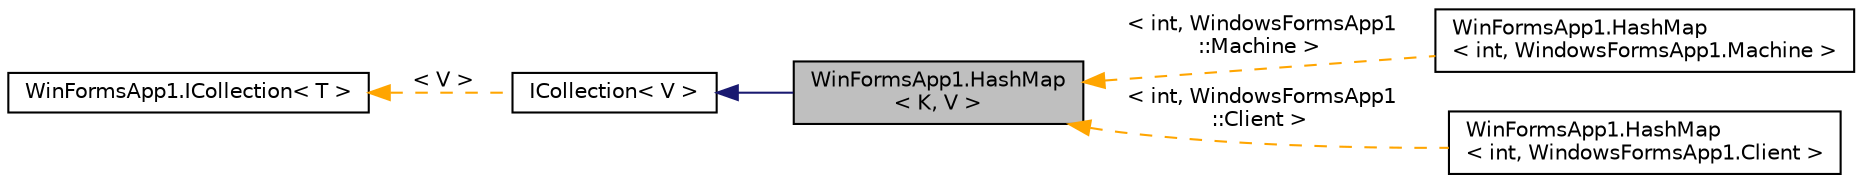 digraph "WinFormsApp1.HashMap&lt; K, V &gt;"
{
 // LATEX_PDF_SIZE
  edge [fontname="Helvetica",fontsize="10",labelfontname="Helvetica",labelfontsize="10"];
  node [fontname="Helvetica",fontsize="10",shape=record];
  rankdir="LR";
  Node1 [label="WinFormsApp1.HashMap\l\< K, V \>",height=0.2,width=0.4,color="black", fillcolor="grey75", style="filled", fontcolor="black",tooltip=" "];
  Node2 -> Node1 [dir="back",color="midnightblue",fontsize="10",style="solid",fontname="Helvetica"];
  Node2 [label="ICollection\< V \>",height=0.2,width=0.4,color="black", fillcolor="white", style="filled",URL="$interface_win_forms_app1_1_1_i_collection.html",tooltip=" "];
  Node3 -> Node2 [dir="back",color="orange",fontsize="10",style="dashed",label=" \< V \>" ,fontname="Helvetica"];
  Node3 [label="WinFormsApp1.ICollection\< T \>",height=0.2,width=0.4,color="black", fillcolor="white", style="filled",URL="$interface_win_forms_app1_1_1_i_collection.html",tooltip=" "];
  Node1 -> Node4 [dir="back",color="orange",fontsize="10",style="dashed",label=" \< int, WindowsFormsApp1\l::Machine \>" ,fontname="Helvetica"];
  Node4 [label="WinFormsApp1.HashMap\l\< int, WindowsFormsApp1.Machine \>",height=0.2,width=0.4,color="black", fillcolor="white", style="filled",URL="$class_win_forms_app1_1_1_hash_map.html",tooltip=" "];
  Node1 -> Node5 [dir="back",color="orange",fontsize="10",style="dashed",label=" \< int, WindowsFormsApp1\l::Client \>" ,fontname="Helvetica"];
  Node5 [label="WinFormsApp1.HashMap\l\< int, WindowsFormsApp1.Client \>",height=0.2,width=0.4,color="black", fillcolor="white", style="filled",URL="$class_win_forms_app1_1_1_hash_map.html",tooltip=" "];
}
